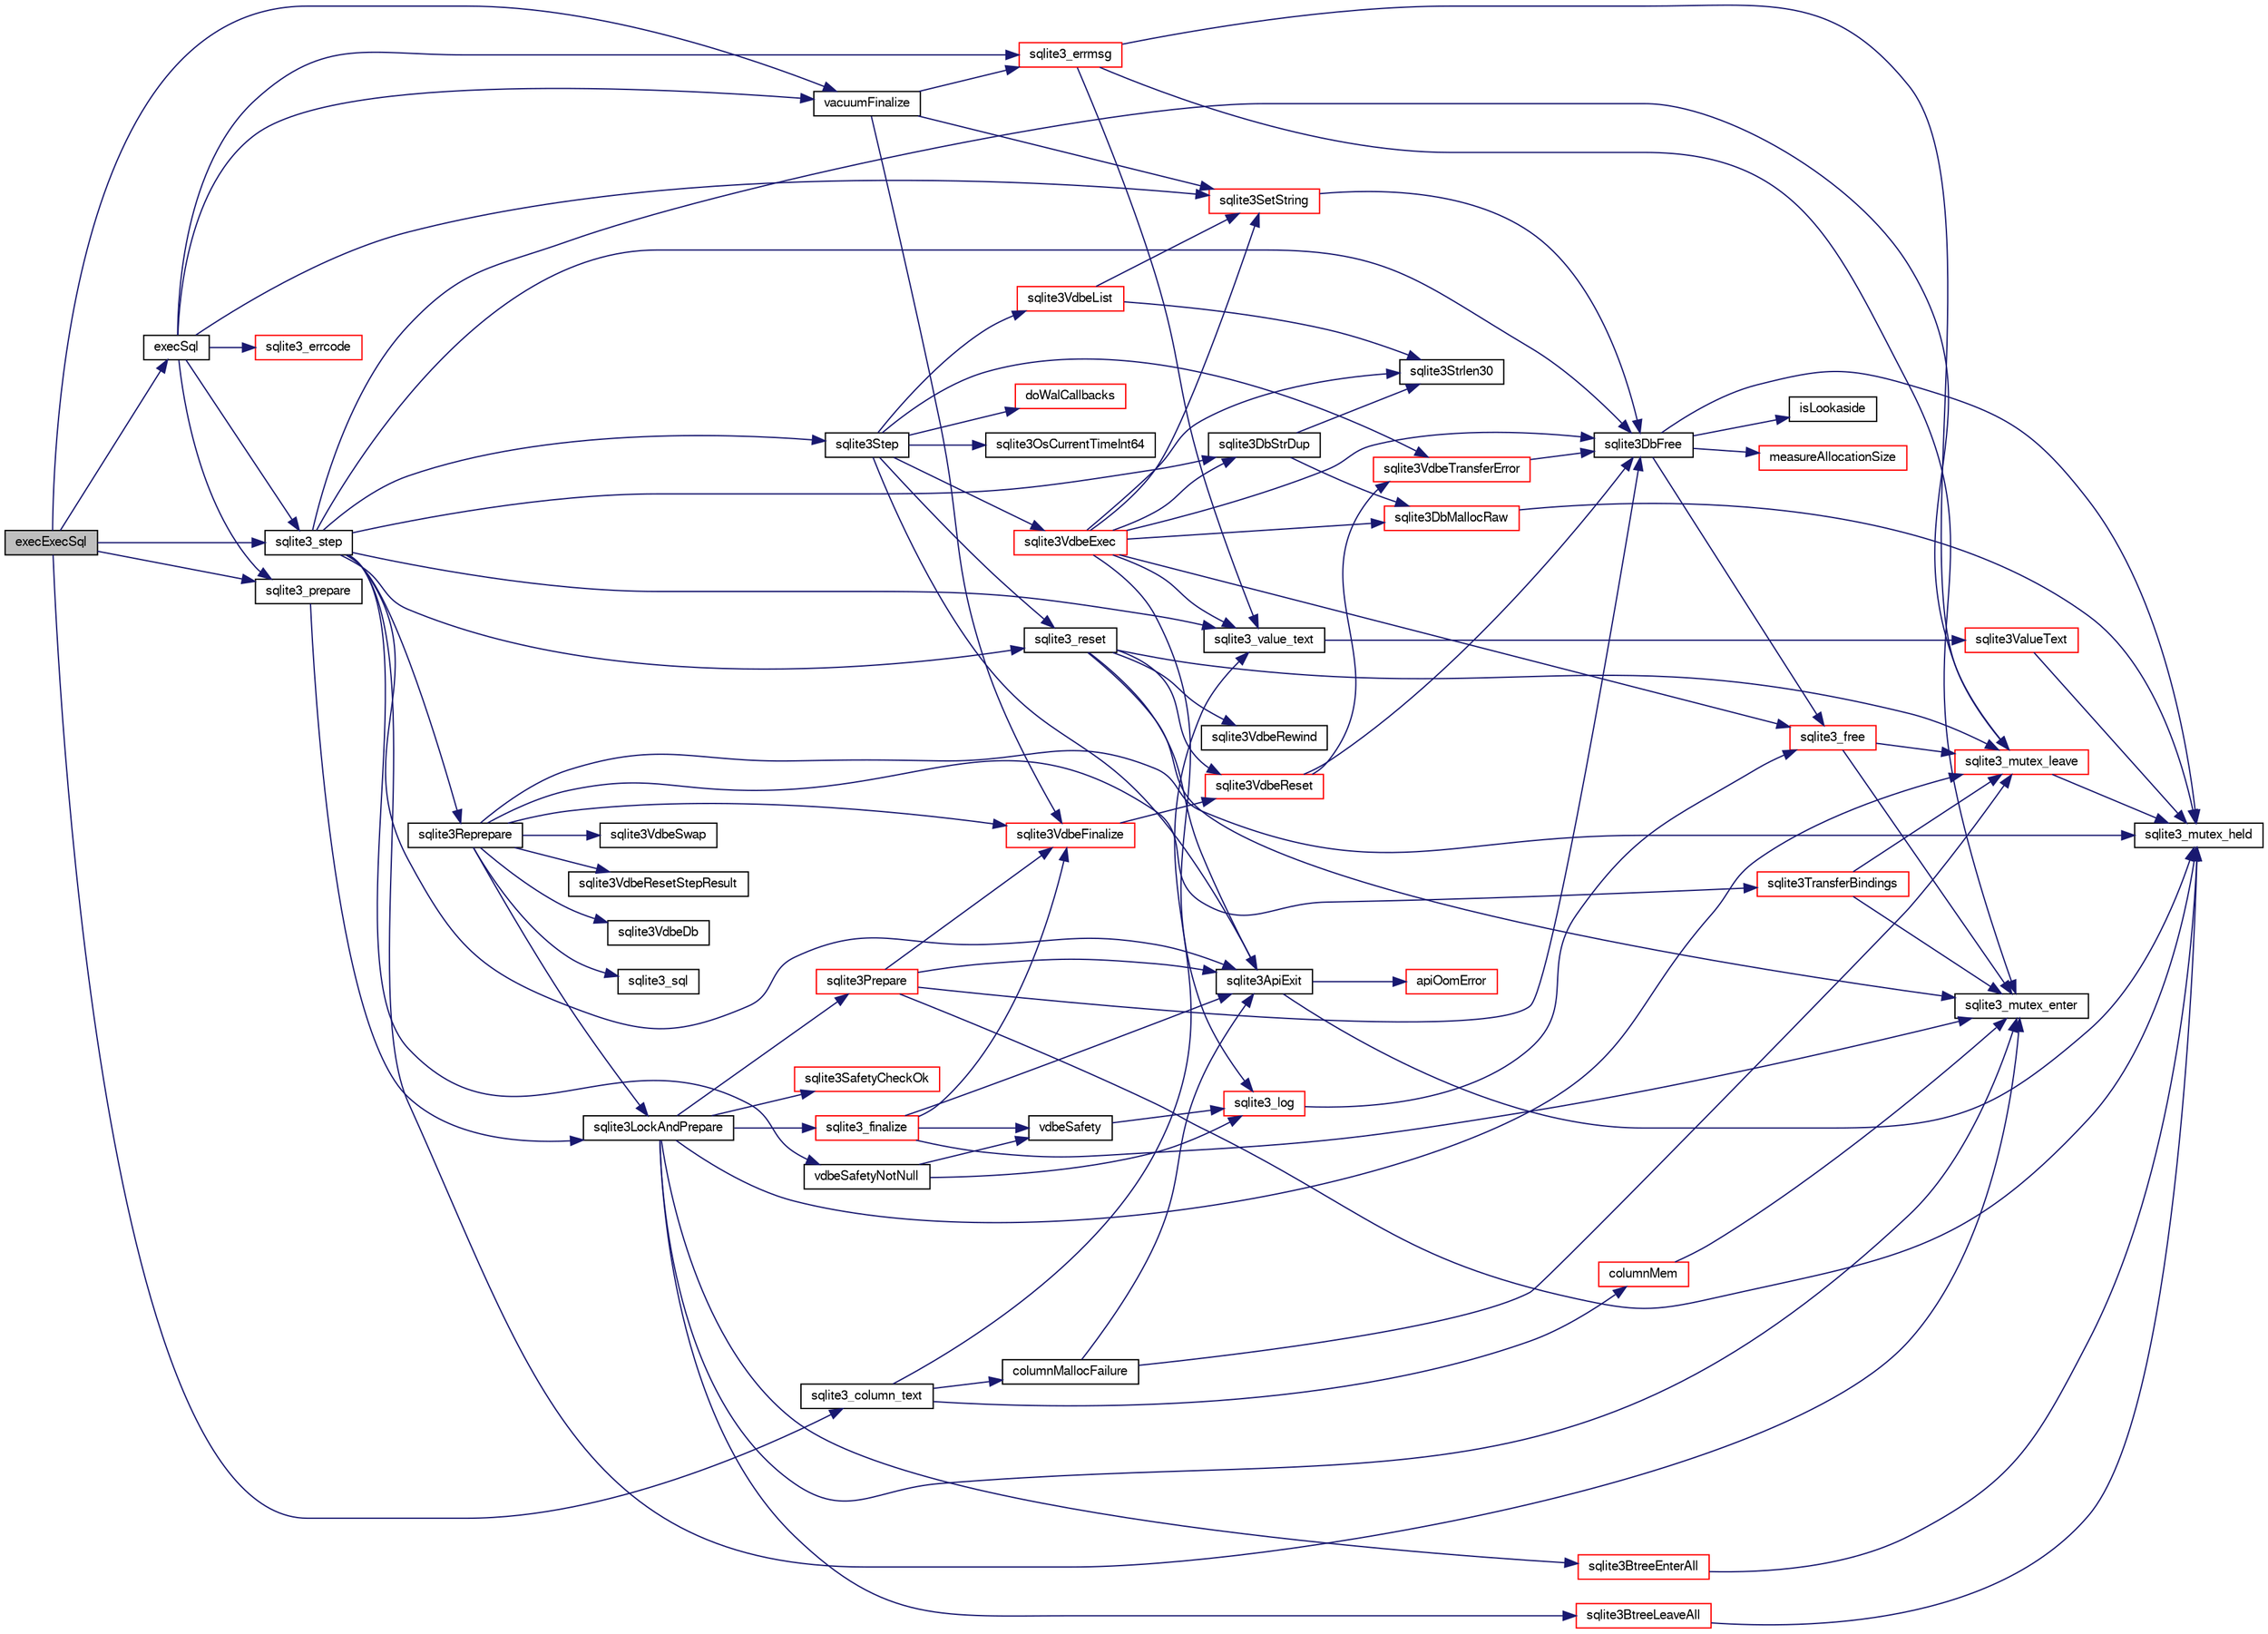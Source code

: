 digraph "execExecSql"
{
  edge [fontname="FreeSans",fontsize="10",labelfontname="FreeSans",labelfontsize="10"];
  node [fontname="FreeSans",fontsize="10",shape=record];
  rankdir="LR";
  Node95693 [label="execExecSql",height=0.2,width=0.4,color="black", fillcolor="grey75", style="filled", fontcolor="black"];
  Node95693 -> Node95694 [color="midnightblue",fontsize="10",style="solid",fontname="FreeSans"];
  Node95694 [label="sqlite3_prepare",height=0.2,width=0.4,color="black", fillcolor="white", style="filled",URL="$sqlite3_8c.html#a8c39e7b9dbeff01f0a399b46d4b29f1c"];
  Node95694 -> Node95695 [color="midnightblue",fontsize="10",style="solid",fontname="FreeSans"];
  Node95695 [label="sqlite3LockAndPrepare",height=0.2,width=0.4,color="black", fillcolor="white", style="filled",URL="$sqlite3_8c.html#a5db1ec5589aa2b02c6d979211a8789bd"];
  Node95695 -> Node95696 [color="midnightblue",fontsize="10",style="solid",fontname="FreeSans"];
  Node95696 [label="sqlite3SafetyCheckOk",height=0.2,width=0.4,color="red", fillcolor="white", style="filled",URL="$sqlite3_8c.html#ab15308423296d719d75dca4c0ef182a7"];
  Node95695 -> Node95714 [color="midnightblue",fontsize="10",style="solid",fontname="FreeSans"];
  Node95714 [label="sqlite3_mutex_enter",height=0.2,width=0.4,color="black", fillcolor="white", style="filled",URL="$sqlite3_8c.html#a1c12cde690bd89f104de5cbad12a6bf5"];
  Node95695 -> Node95981 [color="midnightblue",fontsize="10",style="solid",fontname="FreeSans"];
  Node95981 [label="sqlite3BtreeEnterAll",height=0.2,width=0.4,color="red", fillcolor="white", style="filled",URL="$sqlite3_8c.html#a7e8c5e623a61d322d3622c3e6202d735"];
  Node95981 -> Node95708 [color="midnightblue",fontsize="10",style="solid",fontname="FreeSans"];
  Node95708 [label="sqlite3_mutex_held",height=0.2,width=0.4,color="black", fillcolor="white", style="filled",URL="$sqlite3_8c.html#acf77da68932b6bc163c5e68547ecc3e7"];
  Node95695 -> Node95987 [color="midnightblue",fontsize="10",style="solid",fontname="FreeSans"];
  Node95987 [label="sqlite3Prepare",height=0.2,width=0.4,color="red", fillcolor="white", style="filled",URL="$sqlite3_8c.html#acb25890858d0bf4b12eb7aae569f0c7b"];
  Node95987 -> Node95708 [color="midnightblue",fontsize="10",style="solid",fontname="FreeSans"];
  Node95987 -> Node95912 [color="midnightblue",fontsize="10",style="solid",fontname="FreeSans"];
  Node95912 [label="sqlite3ApiExit",height=0.2,width=0.4,color="black", fillcolor="white", style="filled",URL="$sqlite3_8c.html#ae5a967ec6172298db98b6090bbd1dd9b"];
  Node95912 -> Node95708 [color="midnightblue",fontsize="10",style="solid",fontname="FreeSans"];
  Node95912 -> Node95913 [color="midnightblue",fontsize="10",style="solid",fontname="FreeSans"];
  Node95913 [label="apiOomError",height=0.2,width=0.4,color="red", fillcolor="white", style="filled",URL="$sqlite3_8c.html#a55c294da0c468873c7f7ea59378b8b9c"];
  Node95987 -> Node95707 [color="midnightblue",fontsize="10",style="solid",fontname="FreeSans"];
  Node95707 [label="sqlite3DbFree",height=0.2,width=0.4,color="black", fillcolor="white", style="filled",URL="$sqlite3_8c.html#ac70ab821a6607b4a1b909582dc37a069"];
  Node95707 -> Node95708 [color="midnightblue",fontsize="10",style="solid",fontname="FreeSans"];
  Node95707 -> Node95709 [color="midnightblue",fontsize="10",style="solid",fontname="FreeSans"];
  Node95709 [label="measureAllocationSize",height=0.2,width=0.4,color="red", fillcolor="white", style="filled",URL="$sqlite3_8c.html#a45731e644a22fdb756e2b6337224217a"];
  Node95707 -> Node95712 [color="midnightblue",fontsize="10",style="solid",fontname="FreeSans"];
  Node95712 [label="isLookaside",height=0.2,width=0.4,color="black", fillcolor="white", style="filled",URL="$sqlite3_8c.html#a770fa05ff9717b75e16f4d968a77b897"];
  Node95707 -> Node95713 [color="midnightblue",fontsize="10",style="solid",fontname="FreeSans"];
  Node95713 [label="sqlite3_free",height=0.2,width=0.4,color="red", fillcolor="white", style="filled",URL="$sqlite3_8c.html#a6552349e36a8a691af5487999ab09519"];
  Node95713 -> Node95714 [color="midnightblue",fontsize="10",style="solid",fontname="FreeSans"];
  Node95713 -> Node95716 [color="midnightblue",fontsize="10",style="solid",fontname="FreeSans"];
  Node95716 [label="sqlite3_mutex_leave",height=0.2,width=0.4,color="red", fillcolor="white", style="filled",URL="$sqlite3_8c.html#a5838d235601dbd3c1fa993555c6bcc93"];
  Node95716 -> Node95708 [color="midnightblue",fontsize="10",style="solid",fontname="FreeSans"];
  Node95987 -> Node96532 [color="midnightblue",fontsize="10",style="solid",fontname="FreeSans"];
  Node96532 [label="sqlite3VdbeFinalize",height=0.2,width=0.4,color="red", fillcolor="white", style="filled",URL="$sqlite3_8c.html#af81e0c8d03b71610d3a826469f67bbd4"];
  Node96532 -> Node96028 [color="midnightblue",fontsize="10",style="solid",fontname="FreeSans"];
  Node96028 [label="sqlite3VdbeReset",height=0.2,width=0.4,color="red", fillcolor="white", style="filled",URL="$sqlite3_8c.html#a315a913742f7267f90d46d41446353b1"];
  Node96028 -> Node96326 [color="midnightblue",fontsize="10",style="solid",fontname="FreeSans"];
  Node96326 [label="sqlite3VdbeTransferError",height=0.2,width=0.4,color="red", fillcolor="white", style="filled",URL="$sqlite3_8c.html#aaf4a567b51602bb6d7bb150e6c72de69"];
  Node96326 -> Node95707 [color="midnightblue",fontsize="10",style="solid",fontname="FreeSans"];
  Node96028 -> Node95707 [color="midnightblue",fontsize="10",style="solid",fontname="FreeSans"];
  Node95695 -> Node96544 [color="midnightblue",fontsize="10",style="solid",fontname="FreeSans"];
  Node96544 [label="sqlite3_finalize",height=0.2,width=0.4,color="red", fillcolor="white", style="filled",URL="$sqlite3_8c.html#a801195c0f771d40bb4be1e40f3b88945"];
  Node96544 -> Node96025 [color="midnightblue",fontsize="10",style="solid",fontname="FreeSans"];
  Node96025 [label="vdbeSafety",height=0.2,width=0.4,color="black", fillcolor="white", style="filled",URL="$sqlite3_8c.html#ad376f1aa66b2801fa8fb2fb134f370fd"];
  Node96025 -> Node95698 [color="midnightblue",fontsize="10",style="solid",fontname="FreeSans"];
  Node95698 [label="sqlite3_log",height=0.2,width=0.4,color="red", fillcolor="white", style="filled",URL="$sqlite3_8c.html#a298c9699bf9c143662c6b1fec4b2dc3b"];
  Node95698 -> Node95713 [color="midnightblue",fontsize="10",style="solid",fontname="FreeSans"];
  Node96544 -> Node95714 [color="midnightblue",fontsize="10",style="solid",fontname="FreeSans"];
  Node96544 -> Node96532 [color="midnightblue",fontsize="10",style="solid",fontname="FreeSans"];
  Node96544 -> Node95912 [color="midnightblue",fontsize="10",style="solid",fontname="FreeSans"];
  Node95695 -> Node96248 [color="midnightblue",fontsize="10",style="solid",fontname="FreeSans"];
  Node96248 [label="sqlite3BtreeLeaveAll",height=0.2,width=0.4,color="red", fillcolor="white", style="filled",URL="$sqlite3_8c.html#a282e5f429eee8e0aebc7d18068ebccd2"];
  Node96248 -> Node95708 [color="midnightblue",fontsize="10",style="solid",fontname="FreeSans"];
  Node95695 -> Node95716 [color="midnightblue",fontsize="10",style="solid",fontname="FreeSans"];
  Node95693 -> Node96023 [color="midnightblue",fontsize="10",style="solid",fontname="FreeSans"];
  Node96023 [label="sqlite3_step",height=0.2,width=0.4,color="black", fillcolor="white", style="filled",URL="$sqlite3_8c.html#ac1e491ce36b7471eb28387f7d3c74334"];
  Node96023 -> Node96024 [color="midnightblue",fontsize="10",style="solid",fontname="FreeSans"];
  Node96024 [label="vdbeSafetyNotNull",height=0.2,width=0.4,color="black", fillcolor="white", style="filled",URL="$sqlite3_8c.html#a018448275e86f09d8af8033cec4cafdf"];
  Node96024 -> Node95698 [color="midnightblue",fontsize="10",style="solid",fontname="FreeSans"];
  Node96024 -> Node96025 [color="midnightblue",fontsize="10",style="solid",fontname="FreeSans"];
  Node96023 -> Node95714 [color="midnightblue",fontsize="10",style="solid",fontname="FreeSans"];
  Node96023 -> Node96026 [color="midnightblue",fontsize="10",style="solid",fontname="FreeSans"];
  Node96026 [label="sqlite3Step",height=0.2,width=0.4,color="black", fillcolor="white", style="filled",URL="$sqlite3_8c.html#a3f2872e873e2758a4beedad1d5113554"];
  Node96026 -> Node96027 [color="midnightblue",fontsize="10",style="solid",fontname="FreeSans"];
  Node96027 [label="sqlite3_reset",height=0.2,width=0.4,color="black", fillcolor="white", style="filled",URL="$sqlite3_8c.html#a758efebc2e95694959ab0e74b397984c"];
  Node96027 -> Node95714 [color="midnightblue",fontsize="10",style="solid",fontname="FreeSans"];
  Node96027 -> Node96028 [color="midnightblue",fontsize="10",style="solid",fontname="FreeSans"];
  Node96027 -> Node96331 [color="midnightblue",fontsize="10",style="solid",fontname="FreeSans"];
  Node96331 [label="sqlite3VdbeRewind",height=0.2,width=0.4,color="black", fillcolor="white", style="filled",URL="$sqlite3_8c.html#ac2109d6ef272c796bd8881a430bc1052"];
  Node96027 -> Node95912 [color="midnightblue",fontsize="10",style="solid",fontname="FreeSans"];
  Node96027 -> Node95716 [color="midnightblue",fontsize="10",style="solid",fontname="FreeSans"];
  Node96026 -> Node95936 [color="midnightblue",fontsize="10",style="solid",fontname="FreeSans"];
  Node95936 [label="sqlite3OsCurrentTimeInt64",height=0.2,width=0.4,color="black", fillcolor="white", style="filled",URL="$sqlite3_8c.html#a8fba11754c83b89782ef18af266f5ec2"];
  Node96026 -> Node96332 [color="midnightblue",fontsize="10",style="solid",fontname="FreeSans"];
  Node96332 [label="sqlite3VdbeList",height=0.2,width=0.4,color="red", fillcolor="white", style="filled",URL="$sqlite3_8c.html#a61f5dfb765135a9982025bab8944f7fd"];
  Node96332 -> Node96252 [color="midnightblue",fontsize="10",style="solid",fontname="FreeSans"];
  Node96252 [label="sqlite3SetString",height=0.2,width=0.4,color="red", fillcolor="white", style="filled",URL="$sqlite3_8c.html#aad368822484a1ceae010a829e27454ae"];
  Node96252 -> Node95707 [color="midnightblue",fontsize="10",style="solid",fontname="FreeSans"];
  Node96332 -> Node95783 [color="midnightblue",fontsize="10",style="solid",fontname="FreeSans"];
  Node95783 [label="sqlite3Strlen30",height=0.2,width=0.4,color="black", fillcolor="white", style="filled",URL="$sqlite3_8c.html#a3dcd80ba41f1a308193dee74857b62a7"];
  Node96026 -> Node96334 [color="midnightblue",fontsize="10",style="solid",fontname="FreeSans"];
  Node96334 [label="sqlite3VdbeExec",height=0.2,width=0.4,color="red", fillcolor="white", style="filled",URL="$sqlite3_8c.html#a8ce40a614bdc56719c4d642b1e4dfb21"];
  Node96334 -> Node96252 [color="midnightblue",fontsize="10",style="solid",fontname="FreeSans"];
  Node96334 -> Node95698 [color="midnightblue",fontsize="10",style="solid",fontname="FreeSans"];
  Node96334 -> Node95783 [color="midnightblue",fontsize="10",style="solid",fontname="FreeSans"];
  Node96334 -> Node95707 [color="midnightblue",fontsize="10",style="solid",fontname="FreeSans"];
  Node96334 -> Node95789 [color="midnightblue",fontsize="10",style="solid",fontname="FreeSans"];
  Node95789 [label="sqlite3_value_text",height=0.2,width=0.4,color="black", fillcolor="white", style="filled",URL="$sqlite3_8c.html#aef2ace3239e6dd59c74110faa70f8171"];
  Node95789 -> Node95790 [color="midnightblue",fontsize="10",style="solid",fontname="FreeSans"];
  Node95790 [label="sqlite3ValueText",height=0.2,width=0.4,color="red", fillcolor="white", style="filled",URL="$sqlite3_8c.html#ad567a94e52d1adf81f4857fdba00a59b"];
  Node95790 -> Node95708 [color="midnightblue",fontsize="10",style="solid",fontname="FreeSans"];
  Node96334 -> Node95719 [color="midnightblue",fontsize="10",style="solid",fontname="FreeSans"];
  Node95719 [label="sqlite3DbMallocRaw",height=0.2,width=0.4,color="red", fillcolor="white", style="filled",URL="$sqlite3_8c.html#abbe8be0cf7175e11ddc3e2218fad924e"];
  Node95719 -> Node95708 [color="midnightblue",fontsize="10",style="solid",fontname="FreeSans"];
  Node96334 -> Node96259 [color="midnightblue",fontsize="10",style="solid",fontname="FreeSans"];
  Node96259 [label="sqlite3DbStrDup",height=0.2,width=0.4,color="black", fillcolor="white", style="filled",URL="$sqlite3_8c.html#a0ec4772ee6de7316ecd1e6cabb1beeef"];
  Node96259 -> Node95783 [color="midnightblue",fontsize="10",style="solid",fontname="FreeSans"];
  Node96259 -> Node95719 [color="midnightblue",fontsize="10",style="solid",fontname="FreeSans"];
  Node96334 -> Node95713 [color="midnightblue",fontsize="10",style="solid",fontname="FreeSans"];
  Node96026 -> Node96625 [color="midnightblue",fontsize="10",style="solid",fontname="FreeSans"];
  Node96625 [label="doWalCallbacks",height=0.2,width=0.4,color="red", fillcolor="white", style="filled",URL="$sqlite3_8c.html#a001bcb6c83dac39b83d3a95e1f6194d1"];
  Node96026 -> Node95912 [color="midnightblue",fontsize="10",style="solid",fontname="FreeSans"];
  Node96026 -> Node96326 [color="midnightblue",fontsize="10",style="solid",fontname="FreeSans"];
  Node96023 -> Node96628 [color="midnightblue",fontsize="10",style="solid",fontname="FreeSans"];
  Node96628 [label="sqlite3Reprepare",height=0.2,width=0.4,color="black", fillcolor="white", style="filled",URL="$sqlite3_8c.html#a7e2f7299cc947d07e782f6ac561fa937"];
  Node96628 -> Node95708 [color="midnightblue",fontsize="10",style="solid",fontname="FreeSans"];
  Node96628 -> Node96629 [color="midnightblue",fontsize="10",style="solid",fontname="FreeSans"];
  Node96629 [label="sqlite3VdbeDb",height=0.2,width=0.4,color="black", fillcolor="white", style="filled",URL="$sqlite3_8c.html#a6cb1b36e2823fc3eff25dc162f71f28b"];
  Node96628 -> Node96630 [color="midnightblue",fontsize="10",style="solid",fontname="FreeSans"];
  Node96630 [label="sqlite3_sql",height=0.2,width=0.4,color="black", fillcolor="white", style="filled",URL="$sqlite3_8c.html#a5a8d6a88cd06c29ea28bfbdf85f2d4dc"];
  Node96628 -> Node95695 [color="midnightblue",fontsize="10",style="solid",fontname="FreeSans"];
  Node96628 -> Node96631 [color="midnightblue",fontsize="10",style="solid",fontname="FreeSans"];
  Node96631 [label="sqlite3VdbeSwap",height=0.2,width=0.4,color="black", fillcolor="white", style="filled",URL="$sqlite3_8c.html#ae65b43cc845b600cd9c8bdead9843b28"];
  Node96628 -> Node96632 [color="midnightblue",fontsize="10",style="solid",fontname="FreeSans"];
  Node96632 [label="sqlite3TransferBindings",height=0.2,width=0.4,color="red", fillcolor="white", style="filled",URL="$sqlite3_8c.html#a9158a497436de1e5aa7067e4daf18d8e"];
  Node96632 -> Node95714 [color="midnightblue",fontsize="10",style="solid",fontname="FreeSans"];
  Node96632 -> Node95716 [color="midnightblue",fontsize="10",style="solid",fontname="FreeSans"];
  Node96628 -> Node96633 [color="midnightblue",fontsize="10",style="solid",fontname="FreeSans"];
  Node96633 [label="sqlite3VdbeResetStepResult",height=0.2,width=0.4,color="black", fillcolor="white", style="filled",URL="$sqlite3_8c.html#ad24b39129d843f753039e272999669a6"];
  Node96628 -> Node96532 [color="midnightblue",fontsize="10",style="solid",fontname="FreeSans"];
  Node96023 -> Node96027 [color="midnightblue",fontsize="10",style="solid",fontname="FreeSans"];
  Node96023 -> Node95789 [color="midnightblue",fontsize="10",style="solid",fontname="FreeSans"];
  Node96023 -> Node95707 [color="midnightblue",fontsize="10",style="solid",fontname="FreeSans"];
  Node96023 -> Node96259 [color="midnightblue",fontsize="10",style="solid",fontname="FreeSans"];
  Node96023 -> Node95912 [color="midnightblue",fontsize="10",style="solid",fontname="FreeSans"];
  Node96023 -> Node95716 [color="midnightblue",fontsize="10",style="solid",fontname="FreeSans"];
  Node95693 -> Node96592 [color="midnightblue",fontsize="10",style="solid",fontname="FreeSans"];
  Node96592 [label="execSql",height=0.2,width=0.4,color="black", fillcolor="white", style="filled",URL="$sqlite3_8c.html#a7d16651b98a110662f4c265eff0246cb"];
  Node96592 -> Node95694 [color="midnightblue",fontsize="10",style="solid",fontname="FreeSans"];
  Node96592 -> Node96252 [color="midnightblue",fontsize="10",style="solid",fontname="FreeSans"];
  Node96592 -> Node96540 [color="midnightblue",fontsize="10",style="solid",fontname="FreeSans"];
  Node96540 [label="sqlite3_errmsg",height=0.2,width=0.4,color="red", fillcolor="white", style="filled",URL="$sqlite3_8c.html#ae0d58565fa198e724fc2bb5381b3299f"];
  Node96540 -> Node95714 [color="midnightblue",fontsize="10",style="solid",fontname="FreeSans"];
  Node96540 -> Node95789 [color="midnightblue",fontsize="10",style="solid",fontname="FreeSans"];
  Node96540 -> Node95716 [color="midnightblue",fontsize="10",style="solid",fontname="FreeSans"];
  Node96592 -> Node96593 [color="midnightblue",fontsize="10",style="solid",fontname="FreeSans"];
  Node96593 [label="sqlite3_errcode",height=0.2,width=0.4,color="red", fillcolor="white", style="filled",URL="$sqlite3_8c.html#a79bd13f5c8b7a6ccc6fd76fc7fc2104c"];
  Node96592 -> Node96023 [color="midnightblue",fontsize="10",style="solid",fontname="FreeSans"];
  Node96592 -> Node96594 [color="midnightblue",fontsize="10",style="solid",fontname="FreeSans"];
  Node96594 [label="vacuumFinalize",height=0.2,width=0.4,color="black", fillcolor="white", style="filled",URL="$sqlite3_8c.html#a632db76c46aca8f067d585295d2ada31"];
  Node96594 -> Node96532 [color="midnightblue",fontsize="10",style="solid",fontname="FreeSans"];
  Node96594 -> Node96252 [color="midnightblue",fontsize="10",style="solid",fontname="FreeSans"];
  Node96594 -> Node96540 [color="midnightblue",fontsize="10",style="solid",fontname="FreeSans"];
  Node95693 -> Node96527 [color="midnightblue",fontsize="10",style="solid",fontname="FreeSans"];
  Node96527 [label="sqlite3_column_text",height=0.2,width=0.4,color="black", fillcolor="white", style="filled",URL="$sqlite3_8c.html#aee36f5eaf67b425ddf6f9b7a2004d018"];
  Node96527 -> Node95789 [color="midnightblue",fontsize="10",style="solid",fontname="FreeSans"];
  Node96527 -> Node96528 [color="midnightblue",fontsize="10",style="solid",fontname="FreeSans"];
  Node96528 [label="columnMem",height=0.2,width=0.4,color="red", fillcolor="white", style="filled",URL="$sqlite3_8c.html#a3cff107b1379611ef486ef2f925eb129"];
  Node96528 -> Node95714 [color="midnightblue",fontsize="10",style="solid",fontname="FreeSans"];
  Node96527 -> Node96530 [color="midnightblue",fontsize="10",style="solid",fontname="FreeSans"];
  Node96530 [label="columnMallocFailure",height=0.2,width=0.4,color="black", fillcolor="white", style="filled",URL="$sqlite3_8c.html#a63052778ce6eb1802597a006922a4044"];
  Node96530 -> Node95912 [color="midnightblue",fontsize="10",style="solid",fontname="FreeSans"];
  Node96530 -> Node95716 [color="midnightblue",fontsize="10",style="solid",fontname="FreeSans"];
  Node95693 -> Node96594 [color="midnightblue",fontsize="10",style="solid",fontname="FreeSans"];
}
